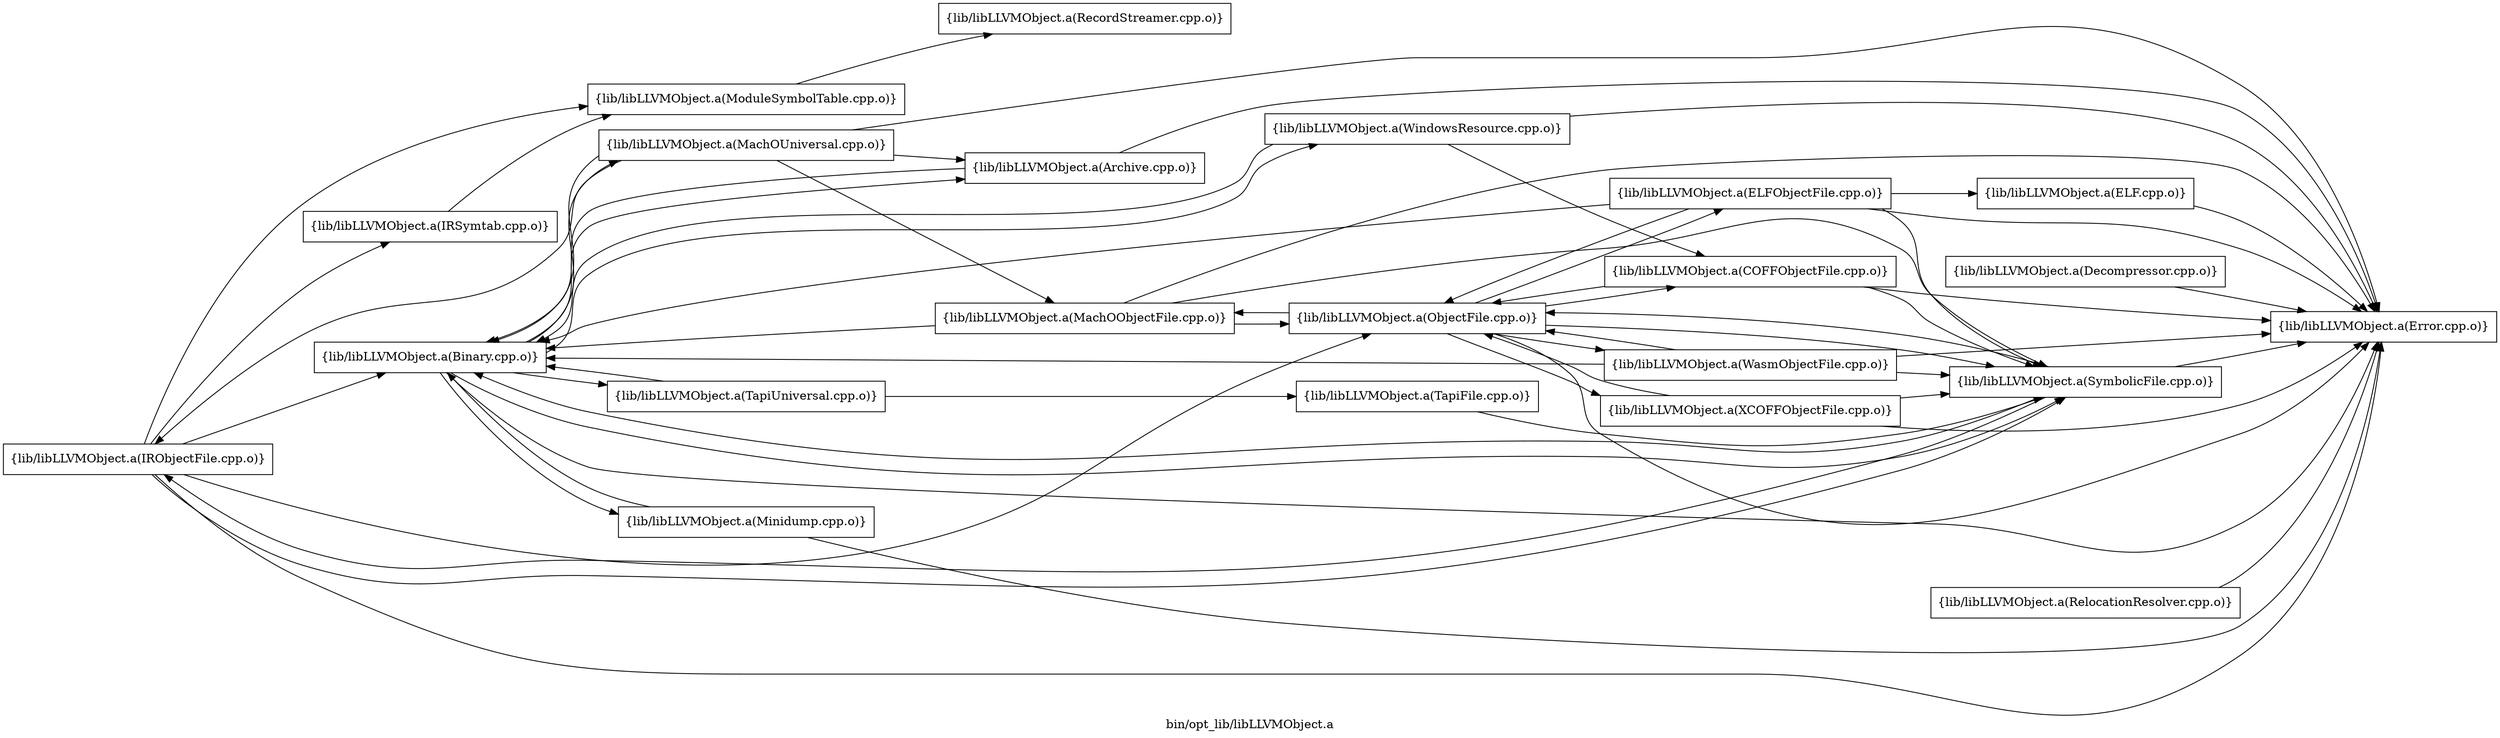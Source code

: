digraph "bin/opt_lib/libLLVMObject.a" {
	label="bin/opt_lib/libLLVMObject.a";
	rankdir=LR;
	{ rank=same; Node0x556ea26d3448;  }

	Node0x556ea26d3448 [shape=record,shape=box,group=0,label="{lib/libLLVMObject.a(ModuleSymbolTable.cpp.o)}"];
	Node0x556ea26d3448 -> Node0x556ea26cef38;
	Node0x556ea26e8528 [shape=record,shape=box,group=0,label="{lib/libLLVMObject.a(IRSymtab.cpp.o)}"];
	Node0x556ea26e8528 -> Node0x556ea26d3448;
	Node0x556ea26e5058 [shape=record,shape=box,group=0,label="{lib/libLLVMObject.a(Binary.cpp.o)}"];
	Node0x556ea26e5058 -> Node0x556ea26e7678;
	Node0x556ea26e5058 -> Node0x556ea26e6228;
	Node0x556ea26e5058 -> Node0x556ea26d58d8;
	Node0x556ea26e5058 -> Node0x556ea26d4028;
	Node0x556ea26e5058 -> Node0x556ea26cd778;
	Node0x556ea26e5058 -> Node0x556ea26cdae8;
	Node0x556ea26e5058 -> Node0x556ea26cc5f8;
	Node0x556ea26e69a8 [shape=record,shape=box,group=0,label="{lib/libLLVMObject.a(Decompressor.cpp.o)}"];
	Node0x556ea26e69a8 -> Node0x556ea26e6228;
	Node0x556ea26e6228 [shape=record,shape=box,group=0,label="{lib/libLLVMObject.a(Error.cpp.o)}"];
	Node0x556ea26e7df8 [shape=record,shape=box,group=0,label="{lib/libLLVMObject.a(MachOObjectFile.cpp.o)}"];
	Node0x556ea26e7df8 -> Node0x556ea26e5058;
	Node0x556ea26e7df8 -> Node0x556ea26e6228;
	Node0x556ea26e7df8 -> Node0x556ea26d3c18;
	Node0x556ea26e7df8 -> Node0x556ea26cd778;
	Node0x556ea26d3c18 [shape=record,shape=box,group=0,label="{lib/libLLVMObject.a(ObjectFile.cpp.o)}"];
	Node0x556ea26d3c18 -> Node0x556ea26e6228;
	Node0x556ea26d3c18 -> Node0x556ea26e7df8;
	Node0x556ea26d3c18 -> Node0x556ea26d7a98;
	Node0x556ea26d3c18 -> Node0x556ea26ce448;
	Node0x556ea26d3c18 -> Node0x556ea26cd778;
	Node0x556ea26d3c18 -> Node0x556ea26ccd28;
	Node0x556ea26d3c18 -> Node0x556ea26d4ca8;
	Node0x556ea26cf2a8 [shape=record,shape=box,group=0,label="{lib/libLLVMObject.a(RelocationResolver.cpp.o)}"];
	Node0x556ea26cf2a8 -> Node0x556ea26e6228;
	Node0x556ea26e7678 [shape=record,shape=box,group=0,label="{lib/libLLVMObject.a(Archive.cpp.o)}"];
	Node0x556ea26e7678 -> Node0x556ea26e5058;
	Node0x556ea26e7678 -> Node0x556ea26e6228;
	Node0x556ea26d58d8 [shape=record,shape=box,group=0,label="{lib/libLLVMObject.a(MachOUniversal.cpp.o)}"];
	Node0x556ea26d58d8 -> Node0x556ea26e5058;
	Node0x556ea26d58d8 -> Node0x556ea26e7678;
	Node0x556ea26d58d8 -> Node0x556ea26e6228;
	Node0x556ea26d58d8 -> Node0x556ea26e7df8;
	Node0x556ea26d58d8 -> Node0x556ea26d4d48;
	Node0x556ea26d4028 [shape=record,shape=box,group=0,label="{lib/libLLVMObject.a(Minidump.cpp.o)}"];
	Node0x556ea26d4028 -> Node0x556ea26e5058;
	Node0x556ea26d4028 -> Node0x556ea26e6228;
	Node0x556ea26cd778 [shape=record,shape=box,group=0,label="{lib/libLLVMObject.a(SymbolicFile.cpp.o)}"];
	Node0x556ea26cd778 -> Node0x556ea26e5058;
	Node0x556ea26cd778 -> Node0x556ea26e6228;
	Node0x556ea26cd778 -> Node0x556ea26d4d48;
	Node0x556ea26cd778 -> Node0x556ea26d3c18;
	Node0x556ea26cdae8 [shape=record,shape=box,group=0,label="{lib/libLLVMObject.a(TapiUniversal.cpp.o)}"];
	Node0x556ea26cdae8 -> Node0x556ea26e5058;
	Node0x556ea26cdae8 -> Node0x556ea26cdef8;
	Node0x556ea26cc5f8 [shape=record,shape=box,group=0,label="{lib/libLLVMObject.a(WindowsResource.cpp.o)}"];
	Node0x556ea26cc5f8 -> Node0x556ea26e5058;
	Node0x556ea26cc5f8 -> Node0x556ea26e6228;
	Node0x556ea26cc5f8 -> Node0x556ea26ce448;
	Node0x556ea26d4d48 [shape=record,shape=box,group=0,label="{lib/libLLVMObject.a(IRObjectFile.cpp.o)}"];
	Node0x556ea26d4d48 -> Node0x556ea26e5058;
	Node0x556ea26d4d48 -> Node0x556ea26e6228;
	Node0x556ea26d4d48 -> Node0x556ea26e8528;
	Node0x556ea26d4d48 -> Node0x556ea26d3448;
	Node0x556ea26d4d48 -> Node0x556ea26d3c18;
	Node0x556ea26d4d48 -> Node0x556ea26cd778;
	Node0x556ea26cef38 [shape=record,shape=box,group=0,label="{lib/libLLVMObject.a(RecordStreamer.cpp.o)}"];
	Node0x556ea26d7a98 [shape=record,shape=box,group=0,label="{lib/libLLVMObject.a(ELFObjectFile.cpp.o)}"];
	Node0x556ea26d7a98 -> Node0x556ea26e5058;
	Node0x556ea26d7a98 -> Node0x556ea26e6228;
	Node0x556ea26d7a98 -> Node0x556ea26d3c18;
	Node0x556ea26d7a98 -> Node0x556ea26d7408;
	Node0x556ea26d7a98 -> Node0x556ea26cd778;
	Node0x556ea26ce448 [shape=record,shape=box,group=0,label="{lib/libLLVMObject.a(COFFObjectFile.cpp.o)}"];
	Node0x556ea26ce448 -> Node0x556ea26e6228;
	Node0x556ea26ce448 -> Node0x556ea26d3c18;
	Node0x556ea26ce448 -> Node0x556ea26cd778;
	Node0x556ea26ccd28 [shape=record,shape=box,group=0,label="{lib/libLLVMObject.a(WasmObjectFile.cpp.o)}"];
	Node0x556ea26ccd28 -> Node0x556ea26e5058;
	Node0x556ea26ccd28 -> Node0x556ea26e6228;
	Node0x556ea26ccd28 -> Node0x556ea26d3c18;
	Node0x556ea26ccd28 -> Node0x556ea26cd778;
	Node0x556ea26d4ca8 [shape=record,shape=box,group=0,label="{lib/libLLVMObject.a(XCOFFObjectFile.cpp.o)}"];
	Node0x556ea26d4ca8 -> Node0x556ea26e6228;
	Node0x556ea26d4ca8 -> Node0x556ea26d3c18;
	Node0x556ea26d4ca8 -> Node0x556ea26cd778;
	Node0x556ea26d7408 [shape=record,shape=box,group=0,label="{lib/libLLVMObject.a(ELF.cpp.o)}"];
	Node0x556ea26d7408 -> Node0x556ea26e6228;
	Node0x556ea26cdef8 [shape=record,shape=box,group=0,label="{lib/libLLVMObject.a(TapiFile.cpp.o)}"];
	Node0x556ea26cdef8 -> Node0x556ea26cd778;
}
